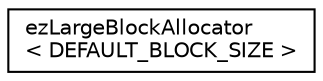 digraph "Graphical Class Hierarchy"
{
 // LATEX_PDF_SIZE
  edge [fontname="Helvetica",fontsize="10",labelfontname="Helvetica",labelfontsize="10"];
  node [fontname="Helvetica",fontsize="10",shape=record];
  rankdir="LR";
  Node0 [label="ezLargeBlockAllocator\l\< DEFAULT_BLOCK_SIZE \>",height=0.2,width=0.4,color="black", fillcolor="white", style="filled",URL="$d1/d52/classez_large_block_allocator.htm",tooltip=" "];
}
